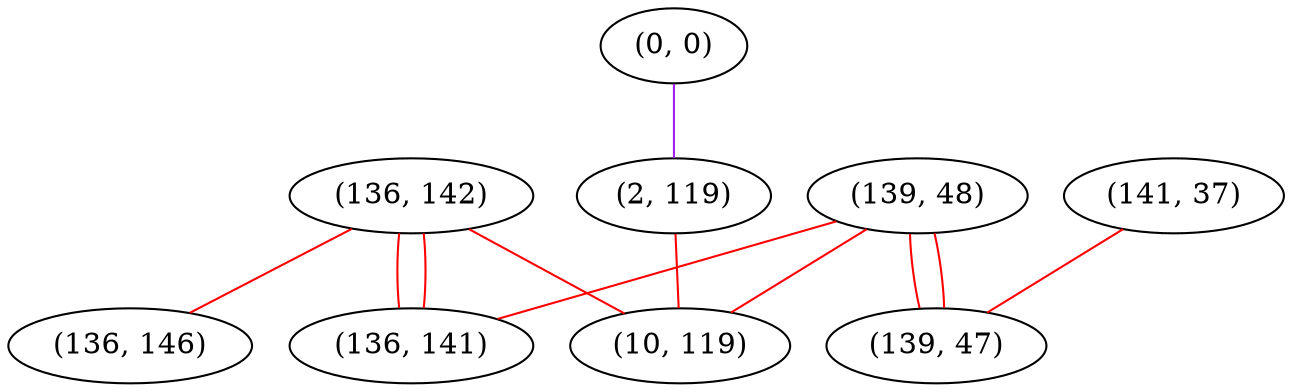 graph "" {
"(139, 48)";
"(136, 142)";
"(0, 0)";
"(136, 141)";
"(141, 37)";
"(2, 119)";
"(136, 146)";
"(10, 119)";
"(139, 47)";
"(139, 48)" -- "(10, 119)"  [color=red, key=0, weight=1];
"(139, 48)" -- "(139, 47)"  [color=red, key=0, weight=1];
"(139, 48)" -- "(139, 47)"  [color=red, key=1, weight=1];
"(139, 48)" -- "(136, 141)"  [color=red, key=0, weight=1];
"(136, 142)" -- "(10, 119)"  [color=red, key=0, weight=1];
"(136, 142)" -- "(136, 141)"  [color=red, key=0, weight=1];
"(136, 142)" -- "(136, 141)"  [color=red, key=1, weight=1];
"(136, 142)" -- "(136, 146)"  [color=red, key=0, weight=1];
"(0, 0)" -- "(2, 119)"  [color=purple, key=0, weight=4];
"(141, 37)" -- "(139, 47)"  [color=red, key=0, weight=1];
"(2, 119)" -- "(10, 119)"  [color=red, key=0, weight=1];
}
